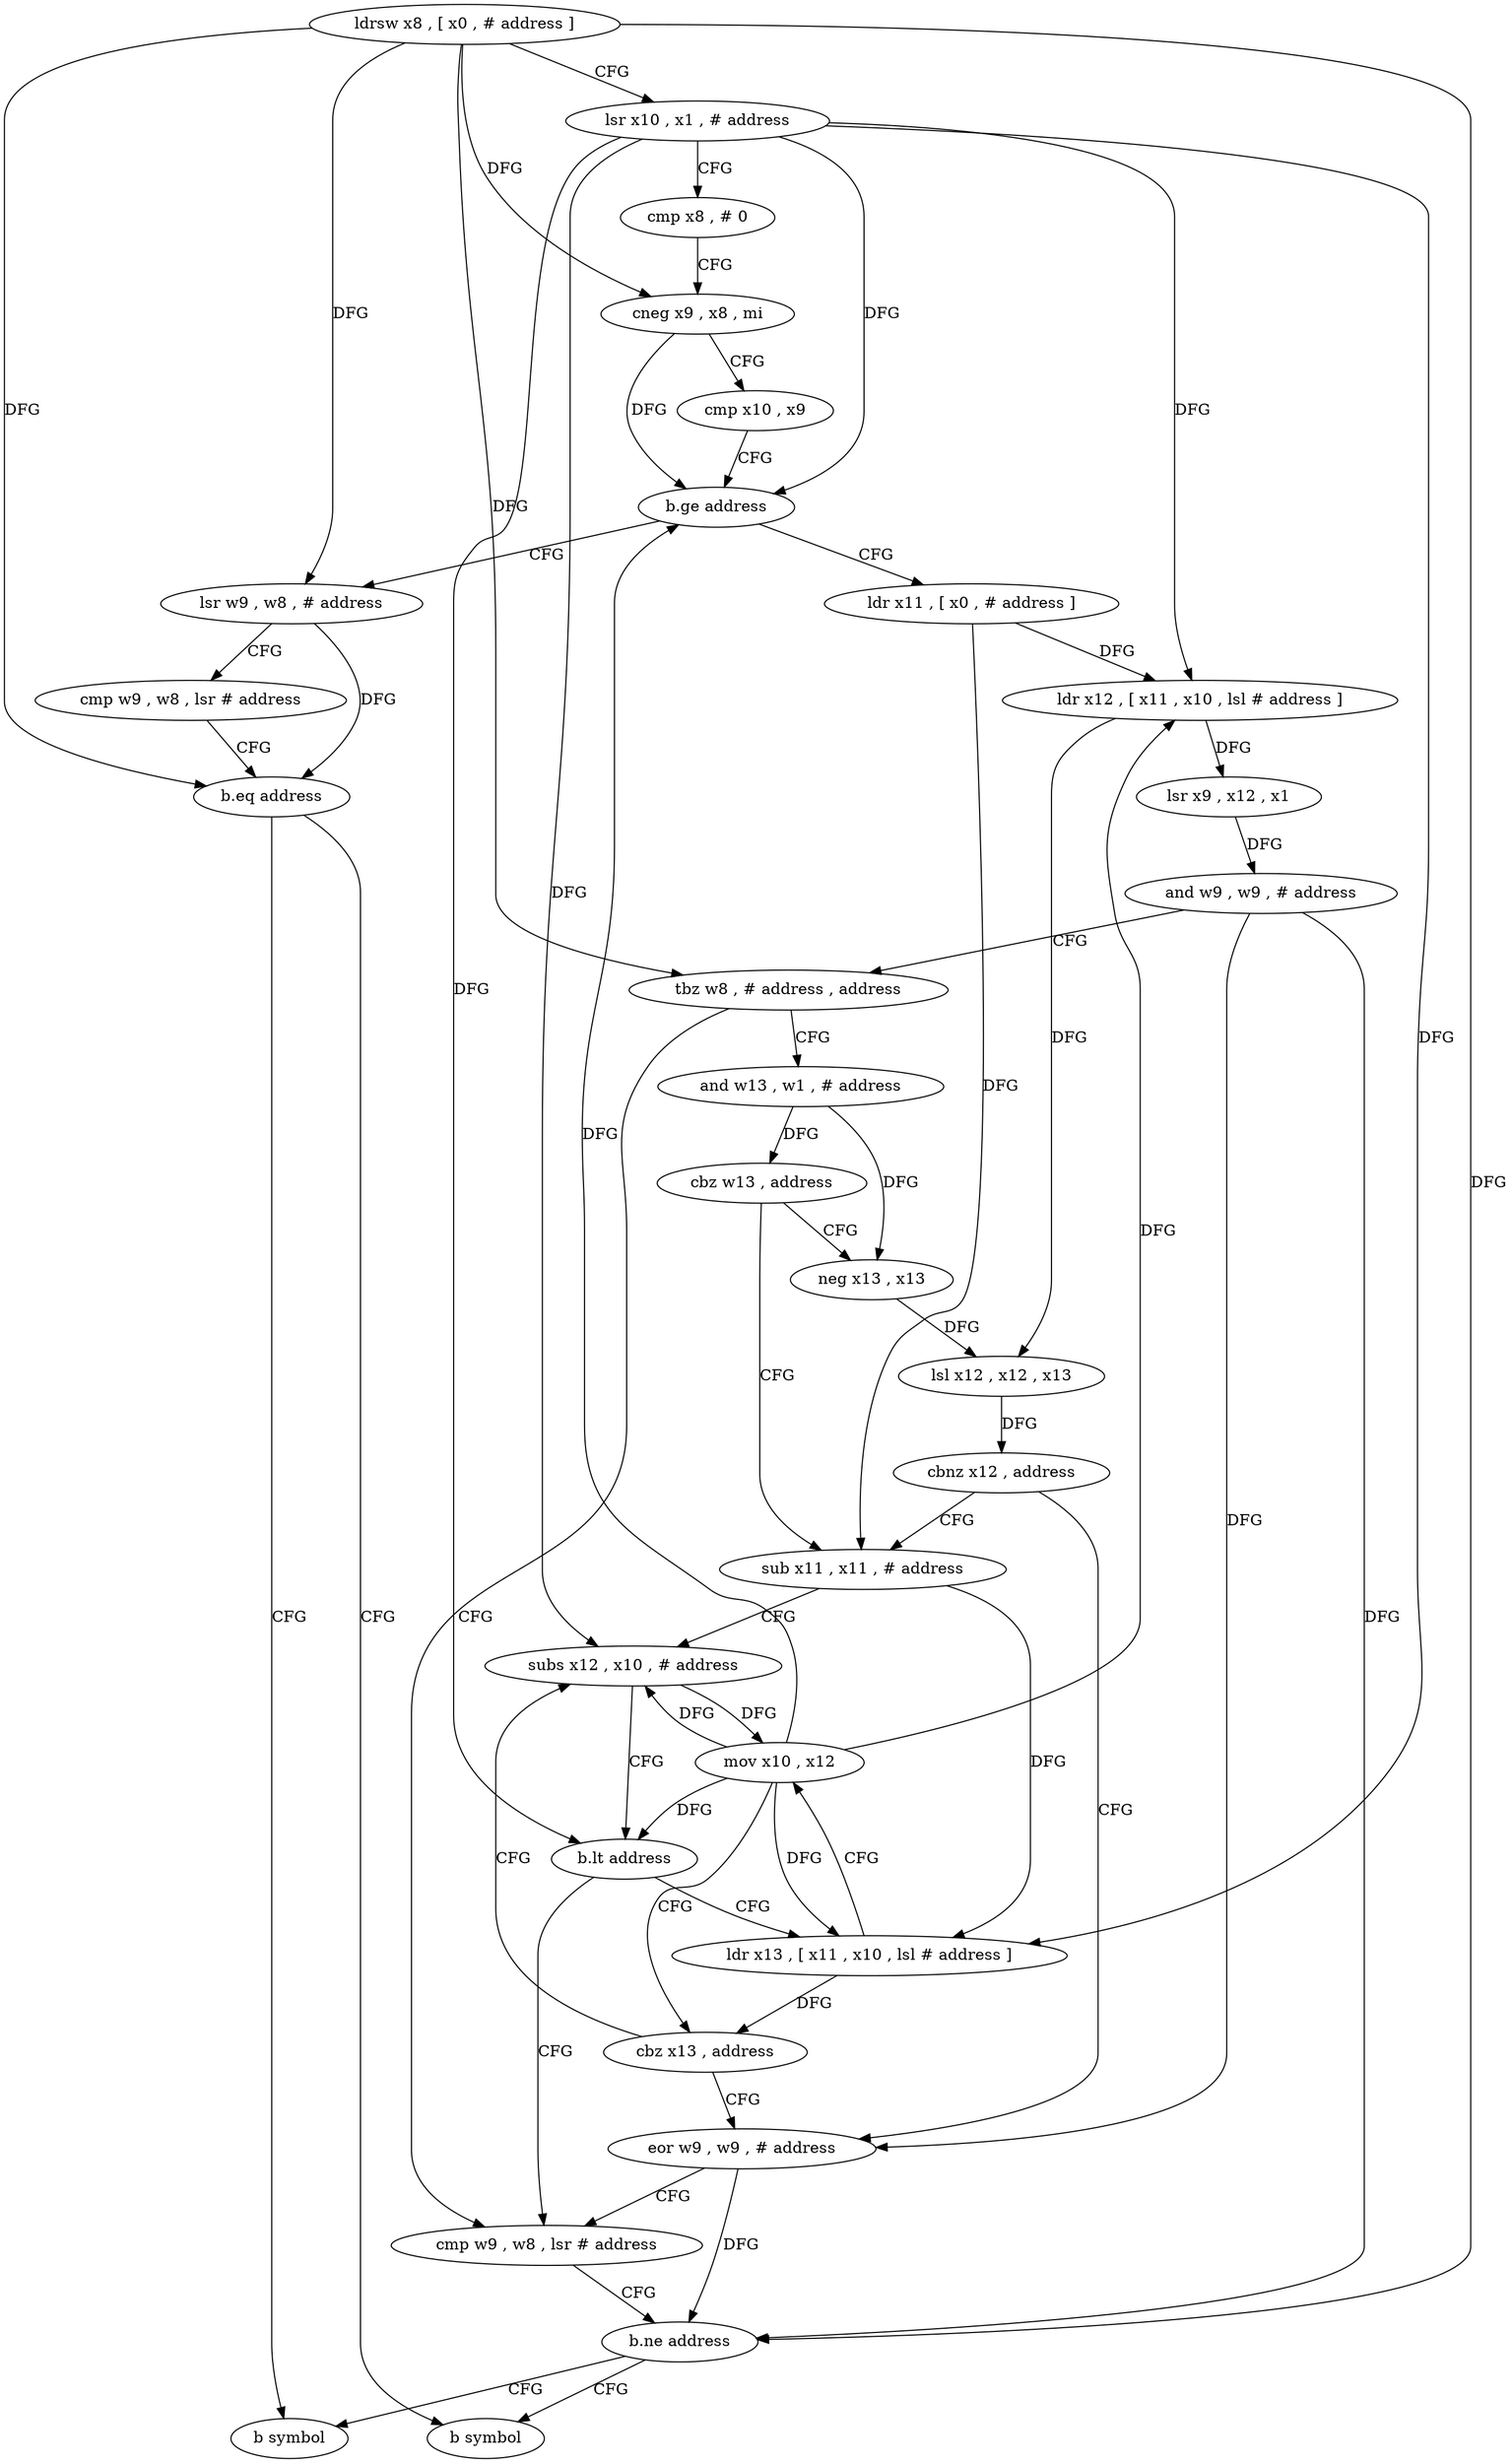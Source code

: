digraph "func" {
"4261040" [label = "ldrsw x8 , [ x0 , # address ]" ]
"4261044" [label = "lsr x10 , x1 , # address" ]
"4261048" [label = "cmp x8 , # 0" ]
"4261052" [label = "cneg x9 , x8 , mi" ]
"4261056" [label = "cmp x10 , x9" ]
"4261060" [label = "b.ge address" ]
"4261144" [label = "lsr w9 , w8 , # address" ]
"4261064" [label = "ldr x11 , [ x0 , # address ]" ]
"4261148" [label = "cmp w9 , w8 , lsr # address" ]
"4261152" [label = "b.eq address" ]
"4261140" [label = "b symbol" ]
"4261156" [label = "b symbol" ]
"4261068" [label = "ldr x12 , [ x11 , x10 , lsl # address ]" ]
"4261072" [label = "lsr x9 , x12 , x1" ]
"4261076" [label = "and w9 , w9 , # address" ]
"4261080" [label = "tbz w8 , # address , address" ]
"4261132" [label = "cmp w9 , w8 , lsr # address" ]
"4261084" [label = "and w13 , w1 , # address" ]
"4261136" [label = "b.ne address" ]
"4261088" [label = "cbz w13 , address" ]
"4261104" [label = "sub x11 , x11 , # address" ]
"4261092" [label = "neg x13 , x13" ]
"4261108" [label = "subs x12 , x10 , # address" ]
"4261096" [label = "lsl x12 , x12 , x13" ]
"4261100" [label = "cbnz x12 , address" ]
"4261128" [label = "eor w9 , w9 , # address" ]
"4261116" [label = "ldr x13 , [ x11 , x10 , lsl # address ]" ]
"4261120" [label = "mov x10 , x12" ]
"4261124" [label = "cbz x13 , address" ]
"4261112" [label = "b.lt address" ]
"4261040" -> "4261044" [ label = "CFG" ]
"4261040" -> "4261052" [ label = "DFG" ]
"4261040" -> "4261144" [ label = "DFG" ]
"4261040" -> "4261152" [ label = "DFG" ]
"4261040" -> "4261080" [ label = "DFG" ]
"4261040" -> "4261136" [ label = "DFG" ]
"4261044" -> "4261048" [ label = "CFG" ]
"4261044" -> "4261060" [ label = "DFG" ]
"4261044" -> "4261068" [ label = "DFG" ]
"4261044" -> "4261108" [ label = "DFG" ]
"4261044" -> "4261112" [ label = "DFG" ]
"4261044" -> "4261116" [ label = "DFG" ]
"4261048" -> "4261052" [ label = "CFG" ]
"4261052" -> "4261056" [ label = "CFG" ]
"4261052" -> "4261060" [ label = "DFG" ]
"4261056" -> "4261060" [ label = "CFG" ]
"4261060" -> "4261144" [ label = "CFG" ]
"4261060" -> "4261064" [ label = "CFG" ]
"4261144" -> "4261148" [ label = "CFG" ]
"4261144" -> "4261152" [ label = "DFG" ]
"4261064" -> "4261068" [ label = "DFG" ]
"4261064" -> "4261104" [ label = "DFG" ]
"4261148" -> "4261152" [ label = "CFG" ]
"4261152" -> "4261140" [ label = "CFG" ]
"4261152" -> "4261156" [ label = "CFG" ]
"4261068" -> "4261072" [ label = "DFG" ]
"4261068" -> "4261096" [ label = "DFG" ]
"4261072" -> "4261076" [ label = "DFG" ]
"4261076" -> "4261080" [ label = "CFG" ]
"4261076" -> "4261136" [ label = "DFG" ]
"4261076" -> "4261128" [ label = "DFG" ]
"4261080" -> "4261132" [ label = "CFG" ]
"4261080" -> "4261084" [ label = "CFG" ]
"4261132" -> "4261136" [ label = "CFG" ]
"4261084" -> "4261088" [ label = "DFG" ]
"4261084" -> "4261092" [ label = "DFG" ]
"4261136" -> "4261156" [ label = "CFG" ]
"4261136" -> "4261140" [ label = "CFG" ]
"4261088" -> "4261104" [ label = "CFG" ]
"4261088" -> "4261092" [ label = "CFG" ]
"4261104" -> "4261108" [ label = "CFG" ]
"4261104" -> "4261116" [ label = "DFG" ]
"4261092" -> "4261096" [ label = "DFG" ]
"4261108" -> "4261112" [ label = "CFG" ]
"4261108" -> "4261120" [ label = "DFG" ]
"4261096" -> "4261100" [ label = "DFG" ]
"4261100" -> "4261128" [ label = "CFG" ]
"4261100" -> "4261104" [ label = "CFG" ]
"4261128" -> "4261132" [ label = "CFG" ]
"4261128" -> "4261136" [ label = "DFG" ]
"4261116" -> "4261120" [ label = "CFG" ]
"4261116" -> "4261124" [ label = "DFG" ]
"4261120" -> "4261124" [ label = "CFG" ]
"4261120" -> "4261068" [ label = "DFG" ]
"4261120" -> "4261108" [ label = "DFG" ]
"4261120" -> "4261112" [ label = "DFG" ]
"4261120" -> "4261116" [ label = "DFG" ]
"4261120" -> "4261060" [ label = "DFG" ]
"4261124" -> "4261108" [ label = "CFG" ]
"4261124" -> "4261128" [ label = "CFG" ]
"4261112" -> "4261132" [ label = "CFG" ]
"4261112" -> "4261116" [ label = "CFG" ]
}
